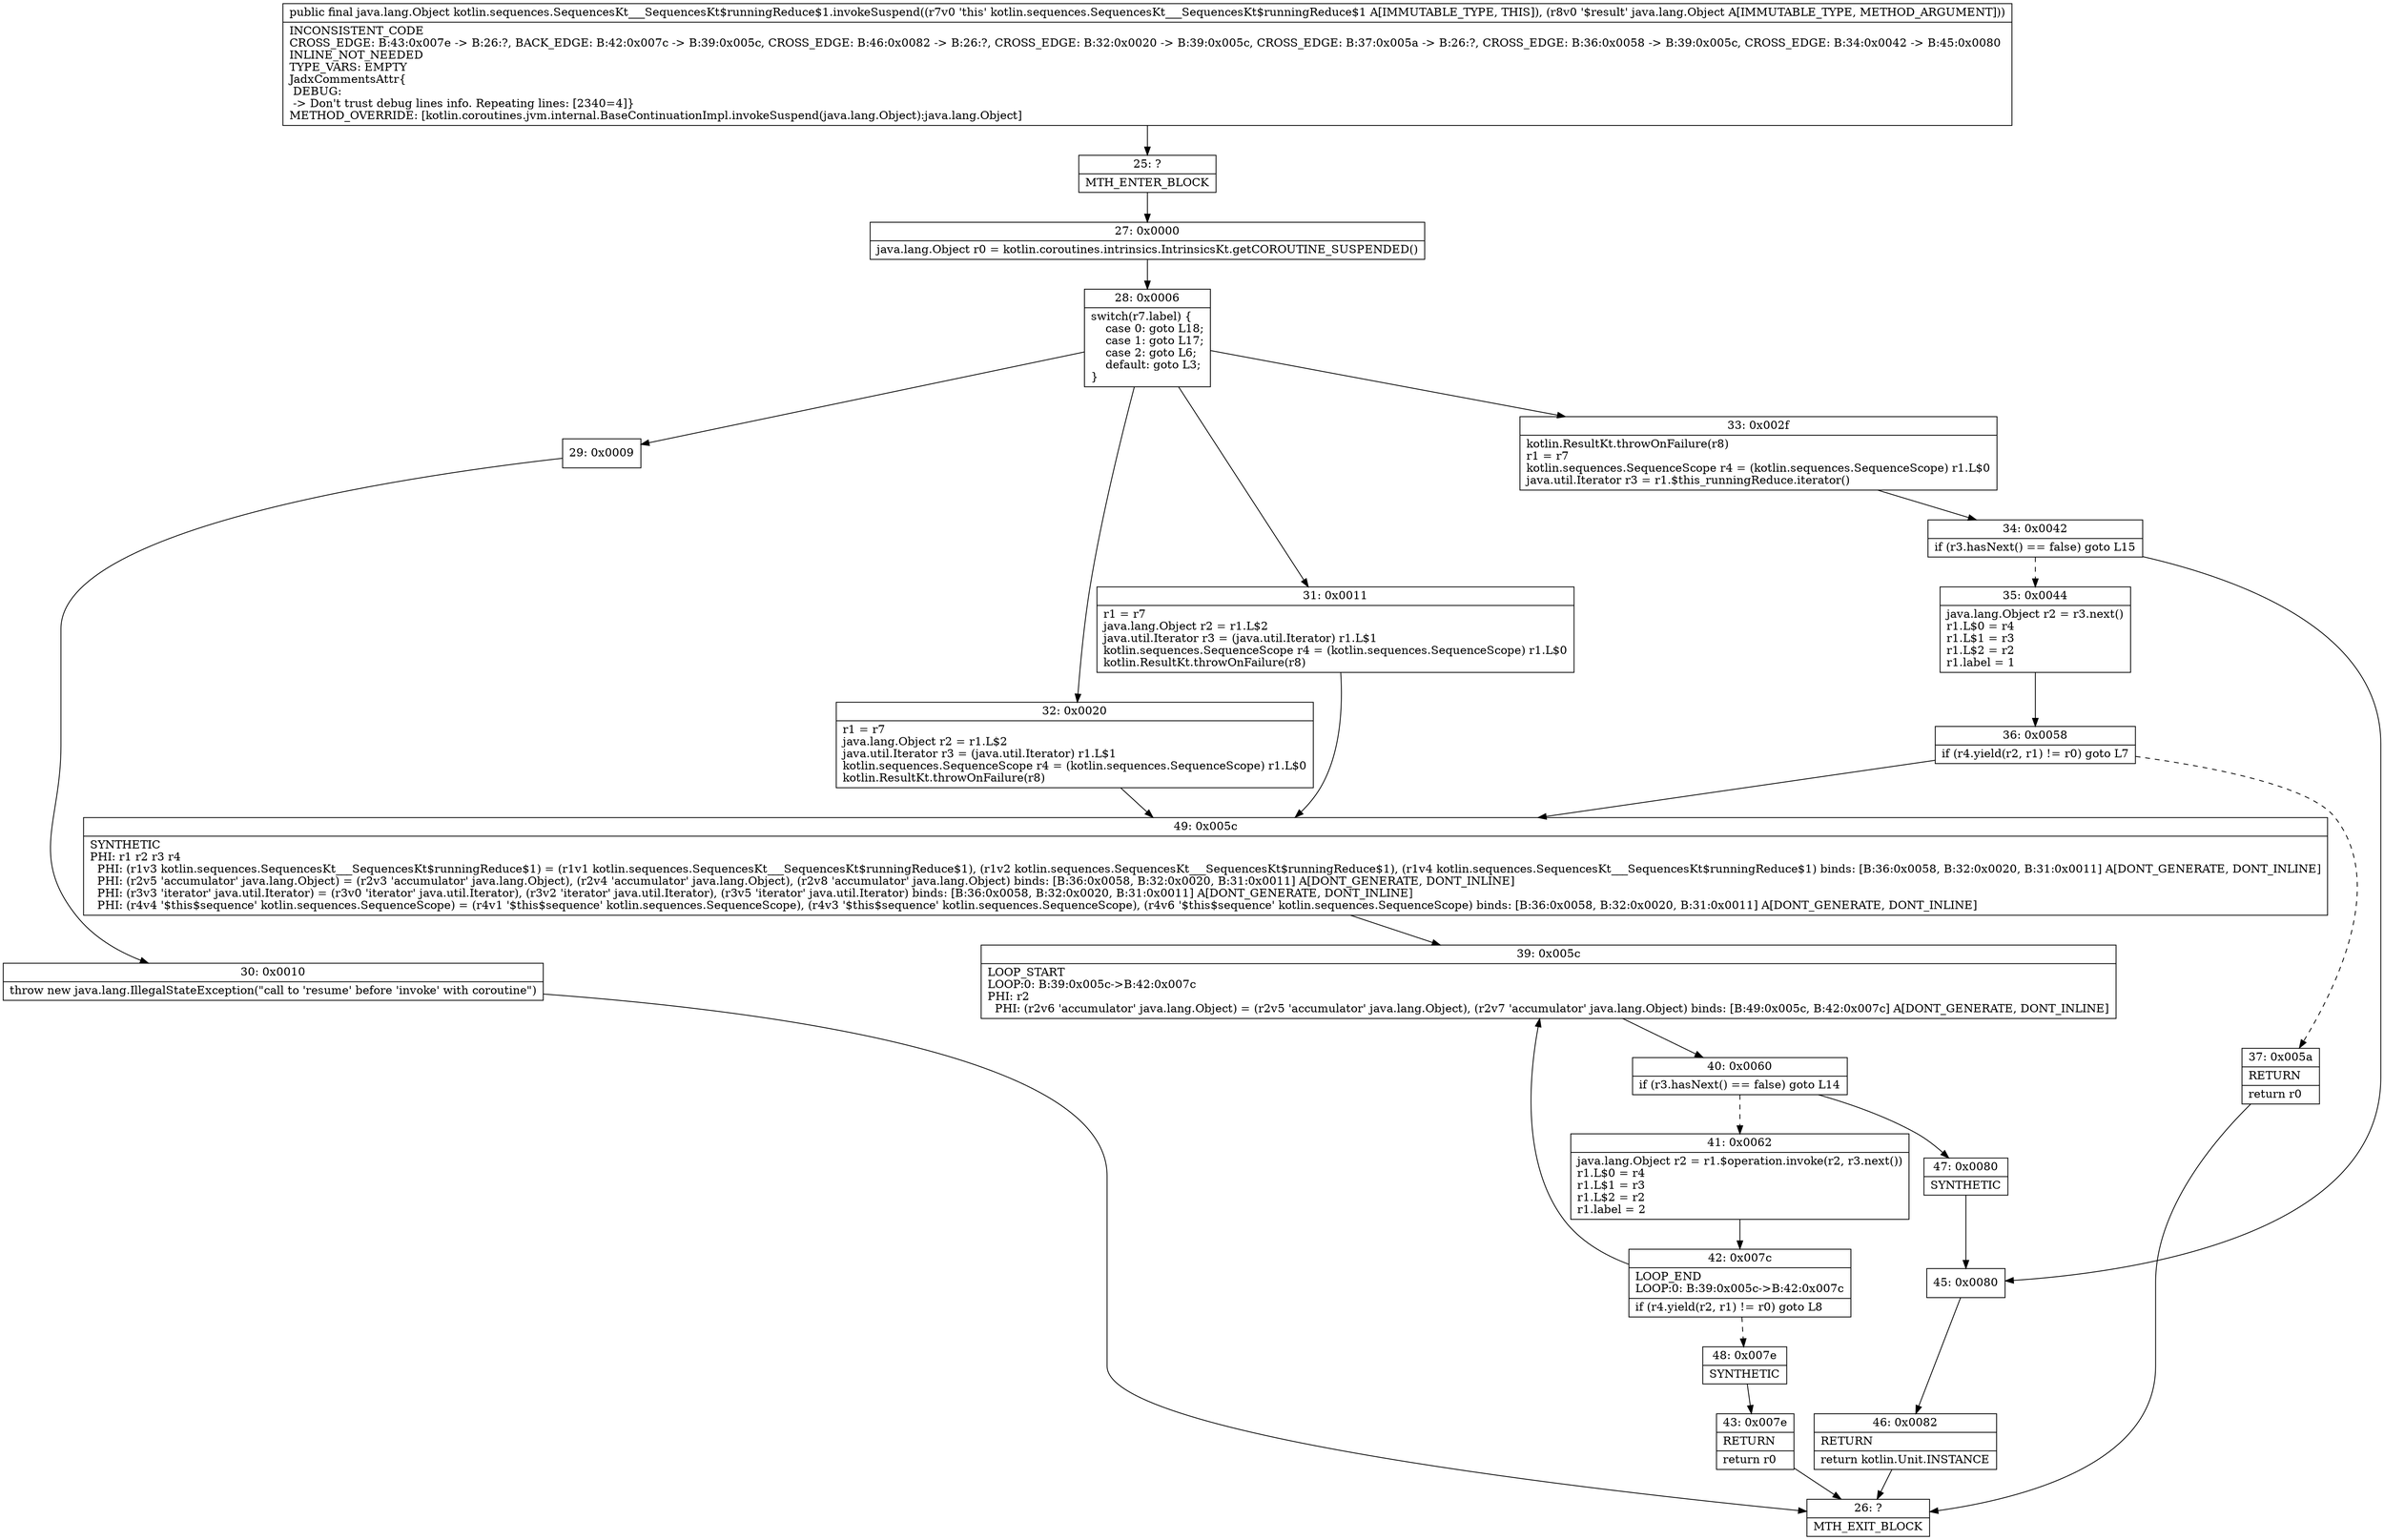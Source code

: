 digraph "CFG forkotlin.sequences.SequencesKt___SequencesKt$runningReduce$1.invokeSuspend(Ljava\/lang\/Object;)Ljava\/lang\/Object;" {
Node_25 [shape=record,label="{25\:\ ?|MTH_ENTER_BLOCK\l}"];
Node_27 [shape=record,label="{27\:\ 0x0000|java.lang.Object r0 = kotlin.coroutines.intrinsics.IntrinsicsKt.getCOROUTINE_SUSPENDED()\l}"];
Node_28 [shape=record,label="{28\:\ 0x0006|switch(r7.label) \{\l    case 0: goto L18;\l    case 1: goto L17;\l    case 2: goto L6;\l    default: goto L3;\l\}\l}"];
Node_29 [shape=record,label="{29\:\ 0x0009}"];
Node_30 [shape=record,label="{30\:\ 0x0010|throw new java.lang.IllegalStateException(\"call to 'resume' before 'invoke' with coroutine\")\l}"];
Node_26 [shape=record,label="{26\:\ ?|MTH_EXIT_BLOCK\l}"];
Node_31 [shape=record,label="{31\:\ 0x0011|r1 = r7\ljava.lang.Object r2 = r1.L$2\ljava.util.Iterator r3 = (java.util.Iterator) r1.L$1\lkotlin.sequences.SequenceScope r4 = (kotlin.sequences.SequenceScope) r1.L$0\lkotlin.ResultKt.throwOnFailure(r8)\l}"];
Node_49 [shape=record,label="{49\:\ 0x005c|SYNTHETIC\lPHI: r1 r2 r3 r4 \l  PHI: (r1v3 kotlin.sequences.SequencesKt___SequencesKt$runningReduce$1) = (r1v1 kotlin.sequences.SequencesKt___SequencesKt$runningReduce$1), (r1v2 kotlin.sequences.SequencesKt___SequencesKt$runningReduce$1), (r1v4 kotlin.sequences.SequencesKt___SequencesKt$runningReduce$1) binds: [B:36:0x0058, B:32:0x0020, B:31:0x0011] A[DONT_GENERATE, DONT_INLINE]\l  PHI: (r2v5 'accumulator' java.lang.Object) = (r2v3 'accumulator' java.lang.Object), (r2v4 'accumulator' java.lang.Object), (r2v8 'accumulator' java.lang.Object) binds: [B:36:0x0058, B:32:0x0020, B:31:0x0011] A[DONT_GENERATE, DONT_INLINE]\l  PHI: (r3v3 'iterator' java.util.Iterator) = (r3v0 'iterator' java.util.Iterator), (r3v2 'iterator' java.util.Iterator), (r3v5 'iterator' java.util.Iterator) binds: [B:36:0x0058, B:32:0x0020, B:31:0x0011] A[DONT_GENERATE, DONT_INLINE]\l  PHI: (r4v4 '$this$sequence' kotlin.sequences.SequenceScope) = (r4v1 '$this$sequence' kotlin.sequences.SequenceScope), (r4v3 '$this$sequence' kotlin.sequences.SequenceScope), (r4v6 '$this$sequence' kotlin.sequences.SequenceScope) binds: [B:36:0x0058, B:32:0x0020, B:31:0x0011] A[DONT_GENERATE, DONT_INLINE]\l}"];
Node_39 [shape=record,label="{39\:\ 0x005c|LOOP_START\lLOOP:0: B:39:0x005c\-\>B:42:0x007c\lPHI: r2 \l  PHI: (r2v6 'accumulator' java.lang.Object) = (r2v5 'accumulator' java.lang.Object), (r2v7 'accumulator' java.lang.Object) binds: [B:49:0x005c, B:42:0x007c] A[DONT_GENERATE, DONT_INLINE]\l}"];
Node_40 [shape=record,label="{40\:\ 0x0060|if (r3.hasNext() == false) goto L14\l}"];
Node_41 [shape=record,label="{41\:\ 0x0062|java.lang.Object r2 = r1.$operation.invoke(r2, r3.next())\lr1.L$0 = r4\lr1.L$1 = r3\lr1.L$2 = r2\lr1.label = 2\l}"];
Node_42 [shape=record,label="{42\:\ 0x007c|LOOP_END\lLOOP:0: B:39:0x005c\-\>B:42:0x007c\l|if (r4.yield(r2, r1) != r0) goto L8\l}"];
Node_48 [shape=record,label="{48\:\ 0x007e|SYNTHETIC\l}"];
Node_43 [shape=record,label="{43\:\ 0x007e|RETURN\l|return r0\l}"];
Node_47 [shape=record,label="{47\:\ 0x0080|SYNTHETIC\l}"];
Node_45 [shape=record,label="{45\:\ 0x0080}"];
Node_46 [shape=record,label="{46\:\ 0x0082|RETURN\l|return kotlin.Unit.INSTANCE\l}"];
Node_32 [shape=record,label="{32\:\ 0x0020|r1 = r7\ljava.lang.Object r2 = r1.L$2\ljava.util.Iterator r3 = (java.util.Iterator) r1.L$1\lkotlin.sequences.SequenceScope r4 = (kotlin.sequences.SequenceScope) r1.L$0\lkotlin.ResultKt.throwOnFailure(r8)\l}"];
Node_33 [shape=record,label="{33\:\ 0x002f|kotlin.ResultKt.throwOnFailure(r8)\lr1 = r7\lkotlin.sequences.SequenceScope r4 = (kotlin.sequences.SequenceScope) r1.L$0\ljava.util.Iterator r3 = r1.$this_runningReduce.iterator()\l}"];
Node_34 [shape=record,label="{34\:\ 0x0042|if (r3.hasNext() == false) goto L15\l}"];
Node_35 [shape=record,label="{35\:\ 0x0044|java.lang.Object r2 = r3.next()\lr1.L$0 = r4\lr1.L$1 = r3\lr1.L$2 = r2\lr1.label = 1\l}"];
Node_36 [shape=record,label="{36\:\ 0x0058|if (r4.yield(r2, r1) != r0) goto L7\l}"];
Node_37 [shape=record,label="{37\:\ 0x005a|RETURN\l|return r0\l}"];
MethodNode[shape=record,label="{public final java.lang.Object kotlin.sequences.SequencesKt___SequencesKt$runningReduce$1.invokeSuspend((r7v0 'this' kotlin.sequences.SequencesKt___SequencesKt$runningReduce$1 A[IMMUTABLE_TYPE, THIS]), (r8v0 '$result' java.lang.Object A[IMMUTABLE_TYPE, METHOD_ARGUMENT]))  | INCONSISTENT_CODE\lCROSS_EDGE: B:43:0x007e \-\> B:26:?, BACK_EDGE: B:42:0x007c \-\> B:39:0x005c, CROSS_EDGE: B:46:0x0082 \-\> B:26:?, CROSS_EDGE: B:32:0x0020 \-\> B:39:0x005c, CROSS_EDGE: B:37:0x005a \-\> B:26:?, CROSS_EDGE: B:36:0x0058 \-\> B:39:0x005c, CROSS_EDGE: B:34:0x0042 \-\> B:45:0x0080\lINLINE_NOT_NEEDED\lTYPE_VARS: EMPTY\lJadxCommentsAttr\{\l DEBUG: \l \-\> Don't trust debug lines info. Repeating lines: [2340=4]\}\lMETHOD_OVERRIDE: [kotlin.coroutines.jvm.internal.BaseContinuationImpl.invokeSuspend(java.lang.Object):java.lang.Object]\l}"];
MethodNode -> Node_25;Node_25 -> Node_27;
Node_27 -> Node_28;
Node_28 -> Node_29;
Node_28 -> Node_31;
Node_28 -> Node_32;
Node_28 -> Node_33;
Node_29 -> Node_30;
Node_30 -> Node_26;
Node_31 -> Node_49;
Node_49 -> Node_39;
Node_39 -> Node_40;
Node_40 -> Node_41[style=dashed];
Node_40 -> Node_47;
Node_41 -> Node_42;
Node_42 -> Node_39;
Node_42 -> Node_48[style=dashed];
Node_48 -> Node_43;
Node_43 -> Node_26;
Node_47 -> Node_45;
Node_45 -> Node_46;
Node_46 -> Node_26;
Node_32 -> Node_49;
Node_33 -> Node_34;
Node_34 -> Node_35[style=dashed];
Node_34 -> Node_45;
Node_35 -> Node_36;
Node_36 -> Node_37[style=dashed];
Node_36 -> Node_49;
Node_37 -> Node_26;
}

